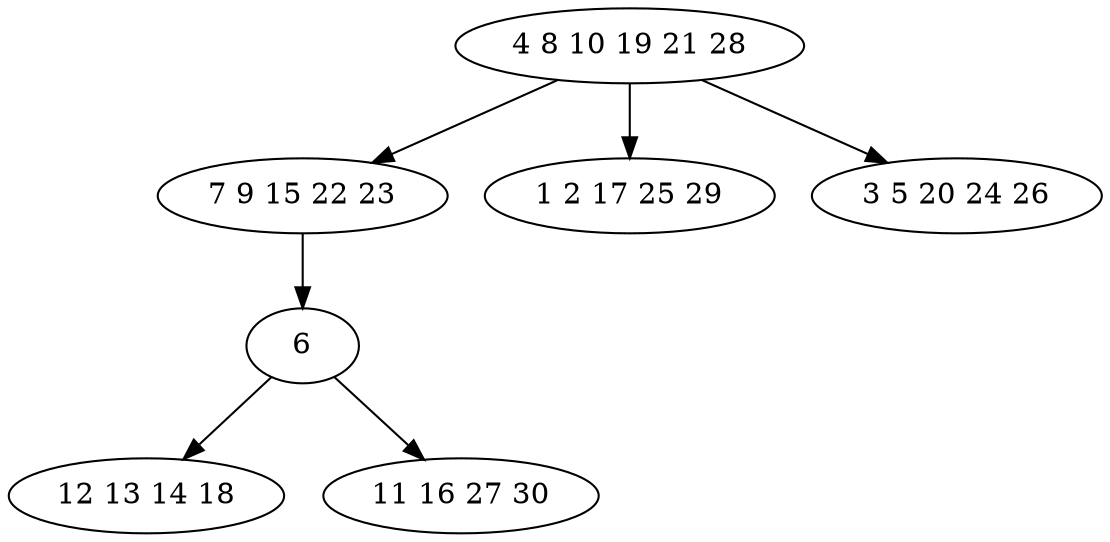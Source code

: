 digraph true_tree {
	"0" -> "1"
	"1" -> "2"
	"2" -> "3"
	"0" -> "4"
	"0" -> "5"
	"2" -> "6"
	"0" [label="4 8 10 19 21 28"];
	"1" [label="7 9 15 22 23"];
	"2" [label="6"];
	"3" [label="12 13 14 18"];
	"4" [label="1 2 17 25 29"];
	"5" [label="3 5 20 24 26"];
	"6" [label="11 16 27 30"];
}
